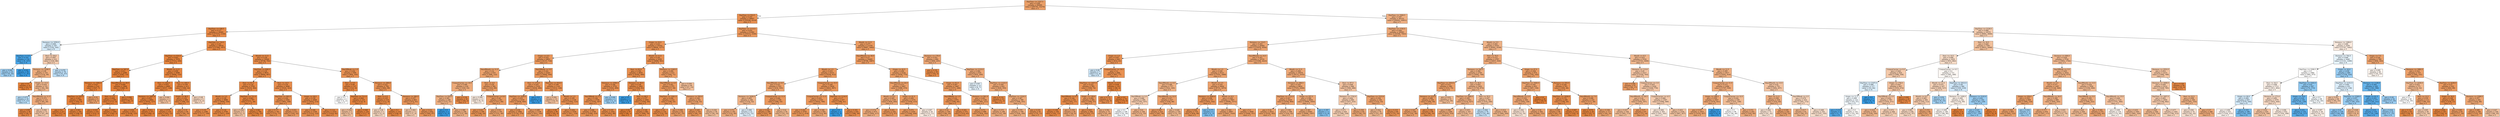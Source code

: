digraph Tree {
node [shape=box, style="filled", color="black"] ;
0 [label="DepTime <= 1327.5\ngini = 0.309\nsamples = 80000\nvalue = [64730, 15270]\nclass = Y", fillcolor="#e58139c3"] ;
1 [label="DepTime <= 914.5\ngini = 0.193\nsamples = 39847\nvalue = [35528, 4319]\nclass = Y", fillcolor="#e58139e0"] ;
0 -> 1 [labeldistance=2.5, labelangle=45, headlabel="True"] ;
2 [label="DepTime <= 436.5\ngini = 0.117\nsamples = 18365\nvalue = [17215, 1150]\nclass = Y", fillcolor="#e58139ee"] ;
1 -> 2 ;
3 [label="Distance <= 1050.0\ngini = 0.494\nsamples = 347\nvalue = [154, 193]\nclass = N", fillcolor="#399de534"] ;
2 -> 3 ;
4 [label="DepTime <= 9.5\ngini = 0.143\nsamples = 116\nvalue = [9, 107]\nclass = N", fillcolor="#399de5ea"] ;
3 -> 4 ;
5 [label="gini = 0.444\nsamples = 24\nvalue = [8, 16]\nclass = N", fillcolor="#399de57f"] ;
4 -> 5 ;
6 [label="gini = 0.022\nsamples = 92\nvalue = [1, 91]\nclass = N", fillcolor="#399de5fc"] ;
4 -> 6 ;
7 [label="Dest <= 28.0\ngini = 0.467\nsamples = 231\nvalue = [145, 86]\nclass = Y", fillcolor="#e5813968"] ;
3 -> 7 ;
8 [label="Distance <= 1228.5\ngini = 0.38\nsamples = 153\nvalue = [114, 39]\nclass = Y", fillcolor="#e58139a8"] ;
7 -> 8 ;
9 [label="gini = 0.0\nsamples = 22\nvalue = [22, 0]\nclass = Y", fillcolor="#e58139ff"] ;
8 -> 9 ;
10 [label="Origin <= 13.5\ngini = 0.418\nsamples = 131\nvalue = [92, 39]\nclass = Y", fillcolor="#e5813993"] ;
8 -> 10 ;
11 [label="gini = 0.475\nsamples = 18\nvalue = [7, 11]\nclass = N", fillcolor="#399de55d"] ;
10 -> 11 ;
12 [label="DayofMonth <= 11.5\ngini = 0.373\nsamples = 113\nvalue = [85, 28]\nclass = Y", fillcolor="#e58139ab"] ;
10 -> 12 ;
13 [label="gini = 0.095\nsamples = 40\nvalue = [38, 2]\nclass = Y", fillcolor="#e58139f2"] ;
12 -> 13 ;
14 [label="gini = 0.459\nsamples = 73\nvalue = [47, 26]\nclass = Y", fillcolor="#e5813972"] ;
12 -> 14 ;
15 [label="gini = 0.479\nsamples = 78\nvalue = [31, 47]\nclass = N", fillcolor="#399de557"] ;
7 -> 15 ;
16 [label="DepTime <= 710.5\ngini = 0.101\nsamples = 18018\nvalue = [17061, 957]\nclass = Y", fillcolor="#e58139f1"] ;
2 -> 16 ;
17 [label="DepTime <= 614.5\ngini = 0.043\nsamples = 7478\nvalue = [7313, 165]\nclass = Y", fillcolor="#e58139f9"] ;
16 -> 17 ;
18 [label="DepTime <= 547.5\ngini = 0.011\nsamples = 2380\nvalue = [2367, 13]\nclass = Y", fillcolor="#e58139fe"] ;
17 -> 18 ;
19 [label="Distance <= 1592.0\ngini = 0.027\nsamples = 514\nvalue = [507, 7]\nclass = Y", fillcolor="#e58139fb"] ;
18 -> 19 ;
20 [label="DepTime <= 535.5\ngini = 0.023\nsamples = 509\nvalue = [503, 6]\nclass = Y", fillcolor="#e58139fc"] ;
19 -> 20 ;
21 [label="gini = 0.0\nsamples = 317\nvalue = [317, 0]\nclass = Y", fillcolor="#e58139ff"] ;
20 -> 21 ;
22 [label="gini = 0.061\nsamples = 192\nvalue = [186, 6]\nclass = Y", fillcolor="#e58139f7"] ;
20 -> 22 ;
23 [label="gini = 0.32\nsamples = 5\nvalue = [4, 1]\nclass = Y", fillcolor="#e58139bf"] ;
19 -> 23 ;
24 [label="DayofMonth <= 29.5\ngini = 0.006\nsamples = 1866\nvalue = [1860, 6]\nclass = Y", fillcolor="#e58139fe"] ;
18 -> 24 ;
25 [label="Dest <= 5.5\ngini = 0.004\nsamples = 1781\nvalue = [1777, 4]\nclass = Y", fillcolor="#e58139fe"] ;
24 -> 25 ;
26 [label="gini = 0.018\nsamples = 216\nvalue = [214, 2]\nclass = Y", fillcolor="#e58139fd"] ;
25 -> 26 ;
27 [label="gini = 0.003\nsamples = 1565\nvalue = [1563, 2]\nclass = Y", fillcolor="#e58139ff"] ;
25 -> 27 ;
28 [label="gini = 0.046\nsamples = 85\nvalue = [83, 2]\nclass = Y", fillcolor="#e58139f9"] ;
24 -> 28 ;
29 [label="Month <= 11.5\ngini = 0.058\nsamples = 5098\nvalue = [4946, 152]\nclass = Y", fillcolor="#e58139f7"] ;
17 -> 29 ;
30 [label="Dest <= 202.0\ngini = 0.053\nsamples = 4685\nvalue = [4557, 128]\nclass = Y", fillcolor="#e58139f8"] ;
29 -> 30 ;
31 [label="Distance <= 1601.0\ngini = 0.053\nsamples = 4682\nvalue = [4555, 127]\nclass = Y", fillcolor="#e58139f8"] ;
30 -> 31 ;
32 [label="gini = 0.056\nsamples = 4311\nvalue = [4186, 125]\nclass = Y", fillcolor="#e58139f7"] ;
31 -> 32 ;
33 [label="gini = 0.011\nsamples = 371\nvalue = [369, 2]\nclass = Y", fillcolor="#e58139fe"] ;
31 -> 33 ;
34 [label="gini = 0.444\nsamples = 3\nvalue = [2, 1]\nclass = Y", fillcolor="#e581397f"] ;
30 -> 34 ;
35 [label="Dest <= 160.5\ngini = 0.109\nsamples = 413\nvalue = [389, 24]\nclass = Y", fillcolor="#e58139ef"] ;
29 -> 35 ;
36 [label="Origin <= 96.5\ngini = 0.102\nsamples = 408\nvalue = [386, 22]\nclass = Y", fillcolor="#e58139f0"] ;
35 -> 36 ;
37 [label="gini = 0.074\nsamples = 314\nvalue = [302, 12]\nclass = Y", fillcolor="#e58139f5"] ;
36 -> 37 ;
38 [label="gini = 0.19\nsamples = 94\nvalue = [84, 10]\nclass = Y", fillcolor="#e58139e1"] ;
36 -> 38 ;
39 [label="gini = 0.48\nsamples = 5\nvalue = [3, 2]\nclass = Y", fillcolor="#e5813955"] ;
35 -> 39 ;
40 [label="Month <= 11.5\ngini = 0.139\nsamples = 10540\nvalue = [9748, 792]\nclass = Y", fillcolor="#e58139ea"] ;
16 -> 40 ;
41 [label="DepTime <= 828.5\ngini = 0.132\nsamples = 9631\nvalue = [8944, 687]\nclass = Y", fillcolor="#e58139eb"] ;
40 -> 41 ;
42 [label="Dest <= 91.5\ngini = 0.118\nsamples = 5783\nvalue = [5419, 364]\nclass = Y", fillcolor="#e58139ee"] ;
41 -> 42 ;
43 [label="Month <= 3.5\ngini = 0.126\nsamples = 4986\nvalue = [4648, 338]\nclass = Y", fillcolor="#e58139ec"] ;
42 -> 43 ;
44 [label="gini = 0.155\nsamples = 1286\nvalue = [1177, 109]\nclass = Y", fillcolor="#e58139e7"] ;
43 -> 44 ;
45 [label="gini = 0.116\nsamples = 3700\nvalue = [3471, 229]\nclass = Y", fillcolor="#e58139ee"] ;
43 -> 45 ;
46 [label="DepTime <= 711.5\ngini = 0.063\nsamples = 797\nvalue = [771, 26]\nclass = Y", fillcolor="#e58139f6"] ;
42 -> 46 ;
47 [label="gini = 0.444\nsamples = 3\nvalue = [2, 1]\nclass = Y", fillcolor="#e581397f"] ;
46 -> 47 ;
48 [label="gini = 0.061\nsamples = 794\nvalue = [769, 25]\nclass = Y", fillcolor="#e58139f7"] ;
46 -> 48 ;
49 [label="Dest <= 14.5\ngini = 0.154\nsamples = 3848\nvalue = [3525, 323]\nclass = Y", fillcolor="#e58139e8"] ;
41 -> 49 ;
50 [label="DepTime <= 903.5\ngini = 0.194\nsamples = 1002\nvalue = [893, 109]\nclass = Y", fillcolor="#e58139e0"] ;
49 -> 50 ;
51 [label="gini = 0.177\nsamples = 787\nvalue = [710, 77]\nclass = Y", fillcolor="#e58139e3"] ;
50 -> 51 ;
52 [label="gini = 0.253\nsamples = 215\nvalue = [183, 32]\nclass = Y", fillcolor="#e58139d2"] ;
50 -> 52 ;
53 [label="Origin <= 28.5\ngini = 0.139\nsamples = 2846\nvalue = [2632, 214]\nclass = Y", fillcolor="#e58139ea"] ;
49 -> 53 ;
54 [label="gini = 0.166\nsamples = 1336\nvalue = [1214, 122]\nclass = Y", fillcolor="#e58139e5"] ;
53 -> 54 ;
55 [label="gini = 0.114\nsamples = 1510\nvalue = [1418, 92]\nclass = Y", fillcolor="#e58139ee"] ;
53 -> 55 ;
56 [label="DayOfWeek <= 1.5\ngini = 0.204\nsamples = 909\nvalue = [804, 105]\nclass = Y", fillcolor="#e58139de"] ;
40 -> 56 ;
57 [label="Dest <= 0.5\ngini = 0.09\nsamples = 127\nvalue = [121, 6]\nclass = Y", fillcolor="#e58139f2"] ;
56 -> 57 ;
58 [label="gini = 0.5\nsamples = 4\nvalue = [2, 2]\nclass = Y", fillcolor="#e5813900"] ;
57 -> 58 ;
59 [label="DepTime <= 711.5\ngini = 0.063\nsamples = 123\nvalue = [119, 4]\nclass = Y", fillcolor="#e58139f6"] ;
57 -> 59 ;
60 [label="gini = 0.444\nsamples = 3\nvalue = [2, 1]\nclass = Y", fillcolor="#e581397f"] ;
59 -> 60 ;
61 [label="gini = 0.049\nsamples = 120\nvalue = [117, 3]\nclass = Y", fillcolor="#e58139f8"] ;
59 -> 61 ;
62 [label="Distance <= 268.0\ngini = 0.221\nsamples = 782\nvalue = [683, 99]\nclass = Y", fillcolor="#e58139da"] ;
56 -> 62 ;
63 [label="Dest <= 0.5\ngini = 0.125\nsamples = 119\nvalue = [111, 8]\nclass = Y", fillcolor="#e58139ed"] ;
62 -> 63 ;
64 [label="gini = 0.48\nsamples = 5\nvalue = [3, 2]\nclass = Y", fillcolor="#e5813955"] ;
63 -> 64 ;
65 [label="gini = 0.1\nsamples = 114\nvalue = [108, 6]\nclass = Y", fillcolor="#e58139f1"] ;
63 -> 65 ;
66 [label="Distance <= 280.5\ngini = 0.237\nsamples = 663\nvalue = [572, 91]\nclass = Y", fillcolor="#e58139d6"] ;
62 -> 66 ;
67 [label="gini = 0.463\nsamples = 11\nvalue = [7, 4]\nclass = Y", fillcolor="#e581396d"] ;
66 -> 67 ;
68 [label="gini = 0.231\nsamples = 652\nvalue = [565, 87]\nclass = Y", fillcolor="#e58139d8"] ;
66 -> 68 ;
69 [label="DepTime <= 1113.5\ngini = 0.252\nsamples = 21482\nvalue = [18313, 3169]\nclass = Y", fillcolor="#e58139d3"] ;
1 -> 69 ;
70 [label="Origin <= 33.5\ngini = 0.221\nsamples = 10103\nvalue = [8826, 1277]\nclass = Y", fillcolor="#e58139da"] ;
69 -> 70 ;
71 [label="Origin <= 0.5\ngini = 0.252\nsamples = 4853\nvalue = [4137, 716]\nclass = Y", fillcolor="#e58139d3"] ;
70 -> 71 ;
72 [label="DayofMonth <= 11.5\ngini = 0.32\nsamples = 610\nvalue = [488, 122]\nclass = Y", fillcolor="#e58139bf"] ;
71 -> 72 ;
73 [label="UniqueCarrier <= 16.5\ngini = 0.368\nsamples = 218\nvalue = [165, 53]\nclass = Y", fillcolor="#e58139ad"] ;
72 -> 73 ;
74 [label="DepTime <= 916.5\ngini = 0.395\nsamples = 188\nvalue = [137, 51]\nclass = Y", fillcolor="#e58139a0"] ;
73 -> 74 ;
75 [label="gini = 0.0\nsamples = 2\nvalue = [0, 2]\nclass = N", fillcolor="#399de5ff"] ;
74 -> 75 ;
76 [label="gini = 0.388\nsamples = 186\nvalue = [137, 49]\nclass = Y", fillcolor="#e58139a4"] ;
74 -> 76 ;
77 [label="gini = 0.124\nsamples = 30\nvalue = [28, 2]\nclass = Y", fillcolor="#e58139ed"] ;
73 -> 77 ;
78 [label="Dest <= 4.0\ngini = 0.29\nsamples = 392\nvalue = [323, 69]\nclass = Y", fillcolor="#e58139c9"] ;
72 -> 78 ;
79 [label="gini = 0.496\nsamples = 11\nvalue = [6, 5]\nclass = Y", fillcolor="#e581392a"] ;
78 -> 79 ;
80 [label="UniqueCarrier <= 6.5\ngini = 0.28\nsamples = 381\nvalue = [317, 64]\nclass = Y", fillcolor="#e58139cc"] ;
78 -> 80 ;
81 [label="gini = 0.221\nsamples = 190\nvalue = [166, 24]\nclass = Y", fillcolor="#e58139da"] ;
80 -> 81 ;
82 [label="gini = 0.331\nsamples = 191\nvalue = [151, 40]\nclass = Y", fillcolor="#e58139bb"] ;
80 -> 82 ;
83 [label="DayOfWeek <= 5.5\ngini = 0.241\nsamples = 4243\nvalue = [3649, 594]\nclass = Y", fillcolor="#e58139d5"] ;
71 -> 83 ;
84 [label="Dest <= 275.0\ngini = 0.255\nsamples = 3102\nvalue = [2636, 466]\nclass = Y", fillcolor="#e58139d2"] ;
83 -> 84 ;
85 [label="DepTime <= 1030.5\ngini = 0.255\nsamples = 3100\nvalue = [2636, 464]\nclass = Y", fillcolor="#e58139d2"] ;
84 -> 85 ;
86 [label="gini = 0.234\nsamples = 1994\nvalue = [1724, 270]\nclass = Y", fillcolor="#e58139d7"] ;
85 -> 86 ;
87 [label="gini = 0.289\nsamples = 1106\nvalue = [912, 194]\nclass = Y", fillcolor="#e58139c9"] ;
85 -> 87 ;
88 [label="gini = 0.0\nsamples = 2\nvalue = [0, 2]\nclass = N", fillcolor="#399de5ff"] ;
84 -> 88 ;
89 [label="DepTime <= 916.5\ngini = 0.199\nsamples = 1141\nvalue = [1013, 128]\nclass = Y", fillcolor="#e58139df"] ;
83 -> 89 ;
90 [label="gini = 0.444\nsamples = 15\nvalue = [10, 5]\nclass = Y", fillcolor="#e581397f"] ;
89 -> 90 ;
91 [label="Month <= 1.5\ngini = 0.195\nsamples = 1126\nvalue = [1003, 123]\nclass = Y", fillcolor="#e58139e0"] ;
89 -> 91 ;
92 [label="gini = 0.08\nsamples = 96\nvalue = [92, 4]\nclass = Y", fillcolor="#e58139f4"] ;
91 -> 92 ;
93 [label="gini = 0.204\nsamples = 1030\nvalue = [911, 119]\nclass = Y", fillcolor="#e58139de"] ;
91 -> 93 ;
94 [label="Month <= 11.5\ngini = 0.191\nsamples = 5250\nvalue = [4689, 561]\nclass = Y", fillcolor="#e58139e0"] ;
70 -> 94 ;
95 [label="Dest <= 62.0\ngini = 0.182\nsamples = 4835\nvalue = [4345, 490]\nclass = Y", fillcolor="#e58139e2"] ;
94 -> 95 ;
96 [label="Distance <= 2594.5\ngini = 0.194\nsamples = 3752\nvalue = [3343, 409]\nclass = Y", fillcolor="#e58139e0"] ;
95 -> 96 ;
97 [label="DayOfWeek <= 5.5\ngini = 0.194\nsamples = 3749\nvalue = [3342, 407]\nclass = Y", fillcolor="#e58139e0"] ;
96 -> 97 ;
98 [label="gini = 0.208\nsamples = 2708\nvalue = [2389, 319]\nclass = Y", fillcolor="#e58139dd"] ;
97 -> 98 ;
99 [label="gini = 0.155\nsamples = 1041\nvalue = [953, 88]\nclass = Y", fillcolor="#e58139e7"] ;
97 -> 99 ;
100 [label="gini = 0.444\nsamples = 3\nvalue = [1, 2]\nclass = N", fillcolor="#399de57f"] ;
96 -> 100 ;
101 [label="Distance <= 30.5\ngini = 0.138\nsamples = 1083\nvalue = [1002, 81]\nclass = Y", fillcolor="#e58139ea"] ;
95 -> 101 ;
102 [label="gini = 0.0\nsamples = 1\nvalue = [0, 1]\nclass = N", fillcolor="#399de5ff"] ;
101 -> 102 ;
103 [label="Dest <= 68.5\ngini = 0.137\nsamples = 1082\nvalue = [1002, 80]\nclass = Y", fillcolor="#e58139eb"] ;
101 -> 103 ;
104 [label="gini = 0.02\nsamples = 97\nvalue = [96, 1]\nclass = Y", fillcolor="#e58139fc"] ;
103 -> 104 ;
105 [label="gini = 0.148\nsamples = 985\nvalue = [906, 79]\nclass = Y", fillcolor="#e58139e9"] ;
103 -> 105 ;
106 [label="Distance <= 1245.5\ngini = 0.284\nsamples = 415\nvalue = [344, 71]\nclass = Y", fillcolor="#e58139ca"] ;
94 -> 106 ;
107 [label="DayOfWeek <= 4.5\ngini = 0.261\nsamples = 375\nvalue = [317, 58]\nclass = Y", fillcolor="#e58139d0"] ;
106 -> 107 ;
108 [label="DepTime <= 1041.5\ngini = 0.206\nsamples = 214\nvalue = [189, 25]\nclass = Y", fillcolor="#e58139dd"] ;
107 -> 108 ;
109 [label="gini = 0.14\nsamples = 132\nvalue = [122, 10]\nclass = Y", fillcolor="#e58139ea"] ;
108 -> 109 ;
110 [label="gini = 0.299\nsamples = 82\nvalue = [67, 15]\nclass = Y", fillcolor="#e58139c6"] ;
108 -> 110 ;
111 [label="Distance <= 593.0\ngini = 0.326\nsamples = 161\nvalue = [128, 33]\nclass = Y", fillcolor="#e58139bd"] ;
107 -> 111 ;
112 [label="gini = 0.245\nsamples = 105\nvalue = [90, 15]\nclass = Y", fillcolor="#e58139d4"] ;
111 -> 112 ;
113 [label="gini = 0.436\nsamples = 56\nvalue = [38, 18]\nclass = Y", fillcolor="#e5813986"] ;
111 -> 113 ;
114 [label="gini = 0.439\nsamples = 40\nvalue = [27, 13]\nclass = Y", fillcolor="#e5813984"] ;
106 -> 114 ;
115 [label="Month <= 11.5\ngini = 0.277\nsamples = 11379\nvalue = [9487, 1892]\nclass = Y", fillcolor="#e58139cc"] ;
69 -> 115 ;
116 [label="DayofMonth <= 18.5\ngini = 0.27\nsamples = 10485\nvalue = [8798, 1687]\nclass = Y", fillcolor="#e58139ce"] ;
115 -> 116 ;
117 [label="Month <= 1.5\ngini = 0.253\nsamples = 6151\nvalue = [5239, 912]\nclass = Y", fillcolor="#e58139d3"] ;
116 -> 117 ;
118 [label="DayofMonth <= 6.5\ngini = 0.321\nsamples = 523\nvalue = [418, 105]\nclass = Y", fillcolor="#e58139bf"] ;
117 -> 118 ;
119 [label="Distance <= 1639.5\ngini = 0.405\nsamples = 184\nvalue = [132, 52]\nclass = Y", fillcolor="#e581399b"] ;
118 -> 119 ;
120 [label="gini = 0.372\nsamples = 162\nvalue = [122, 40]\nclass = Y", fillcolor="#e58139ab"] ;
119 -> 120 ;
121 [label="gini = 0.496\nsamples = 22\nvalue = [10, 12]\nclass = N", fillcolor="#399de52a"] ;
119 -> 121 ;
122 [label="UniqueCarrier <= 11.5\ngini = 0.264\nsamples = 339\nvalue = [286, 53]\nclass = Y", fillcolor="#e58139d0"] ;
118 -> 122 ;
123 [label="gini = 0.228\nsamples = 289\nvalue = [251, 38]\nclass = Y", fillcolor="#e58139d8"] ;
122 -> 123 ;
124 [label="gini = 0.42\nsamples = 50\nvalue = [35, 15]\nclass = Y", fillcolor="#e5813992"] ;
122 -> 124 ;
125 [label="UniqueCarrier <= 15.5\ngini = 0.246\nsamples = 5628\nvalue = [4821, 807]\nclass = Y", fillcolor="#e58139d4"] ;
117 -> 125 ;
126 [label="UniqueCarrier <= 11.5\ngini = 0.252\nsamples = 5191\nvalue = [4425, 766]\nclass = Y", fillcolor="#e58139d3"] ;
125 -> 126 ;
127 [label="gini = 0.243\nsamples = 4787\nvalue = [4111, 676]\nclass = Y", fillcolor="#e58139d5"] ;
126 -> 127 ;
128 [label="gini = 0.346\nsamples = 404\nvalue = [314, 90]\nclass = Y", fillcolor="#e58139b6"] ;
126 -> 128 ;
129 [label="DepTime <= 1114.5\ngini = 0.17\nsamples = 437\nvalue = [396, 41]\nclass = Y", fillcolor="#e58139e5"] ;
125 -> 129 ;
130 [label="gini = 0.0\nsamples = 2\nvalue = [0, 2]\nclass = N", fillcolor="#399de5ff"] ;
129 -> 130 ;
131 [label="gini = 0.163\nsamples = 435\nvalue = [396, 39]\nclass = Y", fillcolor="#e58139e6"] ;
129 -> 131 ;
132 [label="Origin <= 42.5\ngini = 0.294\nsamples = 4334\nvalue = [3559, 775]\nclass = Y", fillcolor="#e58139c7"] ;
116 -> 132 ;
133 [label="DayofMonth <= 24.5\ngini = 0.313\nsamples = 2467\nvalue = [1988, 479]\nclass = Y", fillcolor="#e58139c2"] ;
132 -> 133 ;
134 [label="Month <= 8.5\ngini = 0.345\nsamples = 1193\nvalue = [929, 264]\nclass = Y", fillcolor="#e58139b7"] ;
133 -> 134 ;
135 [label="gini = 0.374\nsamples = 873\nvalue = [656, 217]\nclass = Y", fillcolor="#e58139ab"] ;
134 -> 135 ;
136 [label="gini = 0.251\nsamples = 320\nvalue = [273, 47]\nclass = Y", fillcolor="#e58139d3"] ;
134 -> 136 ;
137 [label="Origin <= 41.5\ngini = 0.281\nsamples = 1274\nvalue = [1059, 215]\nclass = Y", fillcolor="#e58139cb"] ;
133 -> 137 ;
138 [label="gini = 0.273\nsamples = 1250\nvalue = [1046, 204]\nclass = Y", fillcolor="#e58139cd"] ;
137 -> 138 ;
139 [label="gini = 0.497\nsamples = 24\nvalue = [13, 11]\nclass = Y", fillcolor="#e5813927"] ;
137 -> 139 ;
140 [label="Origin <= 61.5\ngini = 0.267\nsamples = 1867\nvalue = [1571, 296]\nclass = Y", fillcolor="#e58139cf"] ;
132 -> 140 ;
141 [label="DayOfWeek <= 1.5\ngini = 0.22\nsamples = 675\nvalue = [590, 85]\nclass = Y", fillcolor="#e58139da"] ;
140 -> 141 ;
142 [label="gini = 0.32\nsamples = 100\nvalue = [80, 20]\nclass = Y", fillcolor="#e58139bf"] ;
141 -> 142 ;
143 [label="gini = 0.201\nsamples = 575\nvalue = [510, 65]\nclass = Y", fillcolor="#e58139de"] ;
141 -> 143 ;
144 [label="Distance <= 941.0\ngini = 0.291\nsamples = 1192\nvalue = [981, 211]\nclass = Y", fillcolor="#e58139c8"] ;
140 -> 144 ;
145 [label="gini = 0.272\nsamples = 996\nvalue = [834, 162]\nclass = Y", fillcolor="#e58139cd"] ;
144 -> 145 ;
146 [label="gini = 0.375\nsamples = 196\nvalue = [147, 49]\nclass = Y", fillcolor="#e58139aa"] ;
144 -> 146 ;
147 [label="Distance <= 178.0\ngini = 0.353\nsamples = 894\nvalue = [689, 205]\nclass = Y", fillcolor="#e58139b3"] ;
115 -> 147 ;
148 [label="gini = 0.155\nsamples = 59\nvalue = [54, 5]\nclass = Y", fillcolor="#e58139e7"] ;
147 -> 148 ;
149 [label="DepTime <= 1115.5\ngini = 0.364\nsamples = 835\nvalue = [635, 200]\nclass = Y", fillcolor="#e58139af"] ;
147 -> 149 ;
150 [label="gini = 0.497\nsamples = 13\nvalue = [6, 7]\nclass = N", fillcolor="#399de524"] ;
149 -> 150 ;
151 [label="DepTime <= 1123.5\ngini = 0.359\nsamples = 822\nvalue = [629, 193]\nclass = Y", fillcolor="#e58139b1"] ;
149 -> 151 ;
152 [label="gini = 0.114\nsamples = 33\nvalue = [31, 2]\nclass = Y", fillcolor="#e58139ef"] ;
151 -> 152 ;
153 [label="DepTime <= 1316.5\ngini = 0.367\nsamples = 789\nvalue = [598, 191]\nclass = Y", fillcolor="#e58139ae"] ;
151 -> 153 ;
154 [label="gini = 0.379\nsamples = 708\nvalue = [528, 180]\nclass = Y", fillcolor="#e58139a8"] ;
153 -> 154 ;
155 [label="gini = 0.235\nsamples = 81\nvalue = [70, 11]\nclass = Y", fillcolor="#e58139d7"] ;
153 -> 155 ;
156 [label="DepTime <= 1926.5\ngini = 0.397\nsamples = 40153\nvalue = [29202, 10951]\nclass = Y", fillcolor="#e581399f"] ;
0 -> 156 [labeldistance=2.5, labelangle=-45, headlabel="False"] ;
157 [label="DepTime <= 1735.5\ngini = 0.363\nsamples = 29583\nvalue = [22540, 7043]\nclass = Y", fillcolor="#e58139af"] ;
156 -> 157 ;
158 [label="Distance <= 114.5\ngini = 0.343\nsamples = 20482\nvalue = [15978, 4504]\nclass = Y", fillcolor="#e58139b7"] ;
157 -> 158 ;
159 [label="Origin <= 1.5\ngini = 0.207\nsamples = 691\nvalue = [610, 81]\nclass = Y", fillcolor="#e58139dd"] ;
158 -> 159 ;
160 [label="gini = 0.49\nsamples = 7\nvalue = [3, 4]\nclass = N", fillcolor="#399de540"] ;
159 -> 160 ;
161 [label="UniqueCarrier <= 18.5\ngini = 0.2\nsamples = 684\nvalue = [607, 77]\nclass = Y", fillcolor="#e58139df"] ;
159 -> 161 ;
162 [label="DepTime <= 1457.5\ngini = 0.222\nsamples = 583\nvalue = [509, 74]\nclass = Y", fillcolor="#e58139da"] ;
161 -> 162 ;
163 [label="DayOfWeek <= 6.5\ngini = 0.144\nsamples = 218\nvalue = [201, 17]\nclass = Y", fillcolor="#e58139e9"] ;
162 -> 163 ;
164 [label="gini = 0.108\nsamples = 192\nvalue = [181, 11]\nclass = Y", fillcolor="#e58139f0"] ;
163 -> 164 ;
165 [label="gini = 0.355\nsamples = 26\nvalue = [20, 6]\nclass = Y", fillcolor="#e58139b3"] ;
163 -> 165 ;
166 [label="Origin <= 138.0\ngini = 0.264\nsamples = 365\nvalue = [308, 57]\nclass = Y", fillcolor="#e58139d0"] ;
162 -> 166 ;
167 [label="gini = 0.223\nsamples = 290\nvalue = [253, 37]\nclass = Y", fillcolor="#e58139da"] ;
166 -> 167 ;
168 [label="gini = 0.391\nsamples = 75\nvalue = [55, 20]\nclass = Y", fillcolor="#e58139a2"] ;
166 -> 168 ;
169 [label="Month <= 5.5\ngini = 0.058\nsamples = 101\nvalue = [98, 3]\nclass = Y", fillcolor="#e58139f7"] ;
161 -> 169 ;
170 [label="gini = 0.175\nsamples = 31\nvalue = [28, 3]\nclass = Y", fillcolor="#e58139e4"] ;
169 -> 170 ;
171 [label="gini = 0.0\nsamples = 70\nvalue = [70, 0]\nclass = Y", fillcolor="#e58139ff"] ;
169 -> 171 ;
172 [label="DayofMonth <= 14.5\ngini = 0.347\nsamples = 19791\nvalue = [15368, 4423]\nclass = Y", fillcolor="#e58139b6"] ;
158 -> 172 ;
173 [label="Month <= 1.5\ngini = 0.326\nsamples = 9121\nvalue = [7253, 1868]\nclass = Y", fillcolor="#e58139bd"] ;
172 -> 173 ;
174 [label="DayofMonth <= 6.5\ngini = 0.396\nsamples = 717\nvalue = [522, 195]\nclass = Y", fillcolor="#e58139a0"] ;
173 -> 174 ;
175 [label="DayOfWeek <= 2.5\ngini = 0.466\nsamples = 290\nvalue = [183, 107]\nclass = Y", fillcolor="#e581396a"] ;
174 -> 175 ;
176 [label="gini = 0.5\nsamples = 106\nvalue = [52, 54]\nclass = N", fillcolor="#399de509"] ;
175 -> 176 ;
177 [label="gini = 0.41\nsamples = 184\nvalue = [131, 53]\nclass = Y", fillcolor="#e5813998"] ;
175 -> 177 ;
178 [label="DayofMonth <= 12.5\ngini = 0.327\nsamples = 427\nvalue = [339, 88]\nclass = Y", fillcolor="#e58139bd"] ;
174 -> 178 ;
179 [label="gini = 0.287\nsamples = 323\nvalue = [267, 56]\nclass = Y", fillcolor="#e58139ca"] ;
178 -> 179 ;
180 [label="gini = 0.426\nsamples = 104\nvalue = [72, 32]\nclass = Y", fillcolor="#e581398e"] ;
178 -> 180 ;
181 [label="Month <= 2.5\ngini = 0.319\nsamples = 8404\nvalue = [6731, 1673]\nclass = Y", fillcolor="#e58139c0"] ;
173 -> 181 ;
182 [label="Distance <= 2640.0\ngini = 0.238\nsamples = 737\nvalue = [635, 102]\nclass = Y", fillcolor="#e58139d6"] ;
181 -> 182 ;
183 [label="gini = 0.234\nsamples = 733\nvalue = [634, 99]\nclass = Y", fillcolor="#e58139d7"] ;
182 -> 183 ;
184 [label="gini = 0.375\nsamples = 4\nvalue = [1, 3]\nclass = N", fillcolor="#399de5aa"] ;
182 -> 184 ;
185 [label="Month <= 8.5\ngini = 0.326\nsamples = 7667\nvalue = [6096, 1571]\nclass = Y", fillcolor="#e58139bd"] ;
181 -> 185 ;
186 [label="gini = 0.342\nsamples = 4667\nvalue = [3647, 1020]\nclass = Y", fillcolor="#e58139b8"] ;
185 -> 186 ;
187 [label="gini = 0.3\nsamples = 3000\nvalue = [2449, 551]\nclass = Y", fillcolor="#e58139c6"] ;
185 -> 187 ;
188 [label="Month <= 11.5\ngini = 0.364\nsamples = 10670\nvalue = [8115, 2555]\nclass = Y", fillcolor="#e58139af"] ;
172 -> 188 ;
189 [label="Distance <= 394.5\ngini = 0.355\nsamples = 9824\nvalue = [7555, 2269]\nclass = Y", fillcolor="#e58139b2"] ;
188 -> 189 ;
190 [label="DepTime <= 1712.5\ngini = 0.327\nsamples = 3220\nvalue = [2556, 664]\nclass = Y", fillcolor="#e58139bd"] ;
189 -> 190 ;
191 [label="gini = 0.32\nsamples = 2914\nvalue = [2332, 582]\nclass = Y", fillcolor="#e58139bf"] ;
190 -> 191 ;
192 [label="gini = 0.392\nsamples = 306\nvalue = [224, 82]\nclass = Y", fillcolor="#e58139a2"] ;
190 -> 192 ;
193 [label="Origin <= 257.5\ngini = 0.368\nsamples = 6604\nvalue = [4999, 1605]\nclass = Y", fillcolor="#e58139ad"] ;
189 -> 193 ;
194 [label="gini = 0.367\nsamples = 6593\nvalue = [4996, 1597]\nclass = Y", fillcolor="#e58139ad"] ;
193 -> 194 ;
195 [label="gini = 0.397\nsamples = 11\nvalue = [3, 8]\nclass = N", fillcolor="#399de59f"] ;
193 -> 195 ;
196 [label="Dest <= 87.5\ngini = 0.448\nsamples = 846\nvalue = [560, 286]\nclass = Y", fillcolor="#e581397d"] ;
188 -> 196 ;
197 [label="Distance <= 1742.0\ngini = 0.464\nsamples = 690\nvalue = [437, 253]\nclass = Y", fillcolor="#e581396b"] ;
196 -> 197 ;
198 [label="gini = 0.471\nsamples = 626\nvalue = [388, 238]\nclass = Y", fillcolor="#e5813963"] ;
197 -> 198 ;
199 [label="gini = 0.359\nsamples = 64\nvalue = [49, 15]\nclass = Y", fillcolor="#e58139b1"] ;
197 -> 199 ;
200 [label="DepTime <= 1515.0\ngini = 0.334\nsamples = 156\nvalue = [123, 33]\nclass = Y", fillcolor="#e58139bb"] ;
196 -> 200 ;
201 [label="gini = 0.422\nsamples = 76\nvalue = [53, 23]\nclass = Y", fillcolor="#e5813990"] ;
200 -> 201 ;
202 [label="gini = 0.219\nsamples = 80\nvalue = [70, 10]\nclass = Y", fillcolor="#e58139db"] ;
200 -> 202 ;
203 [label="Month <= 5.5\ngini = 0.402\nsamples = 9101\nvalue = [6562, 2539]\nclass = Y", fillcolor="#e581399c"] ;
157 -> 203 ;
204 [label="Dest <= 70.5\ngini = 0.372\nsamples = 3767\nvalue = [2837, 930]\nclass = Y", fillcolor="#e58139ab"] ;
203 -> 204 ;
205 [label="Distance <= 242.5\ngini = 0.392\nsamples = 2793\nvalue = [2045, 748]\nclass = Y", fillcolor="#e58139a2"] ;
204 -> 205 ;
206 [label="DepTime <= 1910.5\ngini = 0.311\nsamples = 390\nvalue = [315, 75]\nclass = Y", fillcolor="#e58139c2"] ;
205 -> 206 ;
207 [label="Distance <= 215.5\ngini = 0.288\nsamples = 339\nvalue = [280, 59]\nclass = Y", fillcolor="#e58139c9"] ;
206 -> 207 ;
208 [label="gini = 0.325\nsamples = 240\nvalue = [191, 49]\nclass = Y", fillcolor="#e58139be"] ;
207 -> 208 ;
209 [label="gini = 0.182\nsamples = 99\nvalue = [89, 10]\nclass = Y", fillcolor="#e58139e2"] ;
207 -> 209 ;
210 [label="gini = 0.431\nsamples = 51\nvalue = [35, 16]\nclass = Y", fillcolor="#e581398a"] ;
206 -> 210 ;
211 [label="Dest <= 34.5\ngini = 0.403\nsamples = 2403\nvalue = [1730, 673]\nclass = Y", fillcolor="#e581399c"] ;
205 -> 211 ;
212 [label="DepTime <= 1900.5\ngini = 0.385\nsamples = 1641\nvalue = [1214, 427]\nclass = Y", fillcolor="#e58139a5"] ;
211 -> 212 ;
213 [label="gini = 0.369\nsamples = 1294\nvalue = [978, 316]\nclass = Y", fillcolor="#e58139ad"] ;
212 -> 213 ;
214 [label="gini = 0.435\nsamples = 347\nvalue = [236, 111]\nclass = Y", fillcolor="#e5813987"] ;
212 -> 214 ;
215 [label="Dest <= 35.5\ngini = 0.437\nsamples = 762\nvalue = [516, 246]\nclass = Y", fillcolor="#e5813985"] ;
211 -> 215 ;
216 [label="gini = 0.484\nsamples = 78\nvalue = [32, 46]\nclass = N", fillcolor="#399de54e"] ;
215 -> 216 ;
217 [label="gini = 0.414\nsamples = 684\nvalue = [484, 200]\nclass = Y", fillcolor="#e5813996"] ;
215 -> 217 ;
218 [label="Origin <= 47.5\ngini = 0.304\nsamples = 974\nvalue = [792, 182]\nclass = Y", fillcolor="#e58139c4"] ;
204 -> 218 ;
219 [label="DepTime <= 1920.5\ngini = 0.341\nsamples = 623\nvalue = [487, 136]\nclass = Y", fillcolor="#e58139b8"] ;
218 -> 219 ;
220 [label="DayofMonth <= 2.5\ngini = 0.353\nsamples = 594\nvalue = [458, 136]\nclass = Y", fillcolor="#e58139b3"] ;
219 -> 220 ;
221 [label="gini = 0.492\nsamples = 32\nvalue = [18, 14]\nclass = Y", fillcolor="#e5813939"] ;
220 -> 221 ;
222 [label="gini = 0.34\nsamples = 562\nvalue = [440, 122]\nclass = Y", fillcolor="#e58139b8"] ;
220 -> 222 ;
223 [label="gini = 0.0\nsamples = 29\nvalue = [29, 0]\nclass = Y", fillcolor="#e58139ff"] ;
219 -> 223 ;
224 [label="Distance <= 555.5\ngini = 0.228\nsamples = 351\nvalue = [305, 46]\nclass = Y", fillcolor="#e58139d9"] ;
218 -> 224 ;
225 [label="DepTime <= 1839.0\ngini = 0.174\nsamples = 208\nvalue = [188, 20]\nclass = Y", fillcolor="#e58139e4"] ;
224 -> 225 ;
226 [label="gini = 0.259\nsamples = 98\nvalue = [83, 15]\nclass = Y", fillcolor="#e58139d1"] ;
225 -> 226 ;
227 [label="gini = 0.087\nsamples = 110\nvalue = [105, 5]\nclass = Y", fillcolor="#e58139f3"] ;
225 -> 227 ;
228 [label="DayofMonth <= 7.5\ngini = 0.298\nsamples = 143\nvalue = [117, 26]\nclass = Y", fillcolor="#e58139c6"] ;
224 -> 228 ;
229 [label="gini = 0.074\nsamples = 26\nvalue = [25, 1]\nclass = Y", fillcolor="#e58139f5"] ;
228 -> 229 ;
230 [label="gini = 0.336\nsamples = 117\nvalue = [92, 25]\nclass = Y", fillcolor="#e58139ba"] ;
228 -> 230 ;
231 [label="Month <= 8.5\ngini = 0.421\nsamples = 5334\nvalue = [3725, 1609]\nclass = Y", fillcolor="#e5813991"] ;
203 -> 231 ;
232 [label="Distance <= 113.0\ngini = 0.45\nsamples = 2317\nvalue = [1524, 793]\nclass = Y", fillcolor="#e581397a"] ;
231 -> 232 ;
233 [label="gini = 0.289\nsamples = 97\nvalue = [80, 17]\nclass = Y", fillcolor="#e58139c9"] ;
232 -> 233 ;
234 [label="UniqueCarrier <= 3.5\ngini = 0.455\nsamples = 2220\nvalue = [1444, 776]\nclass = Y", fillcolor="#e5813976"] ;
232 -> 234 ;
235 [label="DayofMonth <= 26.5\ngini = 0.42\nsamples = 623\nvalue = [436, 187]\nclass = Y", fillcolor="#e5813992"] ;
234 -> 235 ;
236 [label="gini = 0.437\nsamples = 536\nvalue = [363, 173]\nclass = Y", fillcolor="#e5813985"] ;
235 -> 236 ;
237 [label="gini = 0.27\nsamples = 87\nvalue = [73, 14]\nclass = Y", fillcolor="#e58139ce"] ;
235 -> 237 ;
238 [label="UniqueCarrier <= 4.5\ngini = 0.466\nsamples = 1597\nvalue = [1008, 589]\nclass = Y", fillcolor="#e581396a"] ;
234 -> 238 ;
239 [label="gini = 0.494\nsamples = 363\nvalue = [201, 162]\nclass = Y", fillcolor="#e5813931"] ;
238 -> 239 ;
240 [label="gini = 0.453\nsamples = 1234\nvalue = [807, 427]\nclass = Y", fillcolor="#e5813978"] ;
238 -> 240 ;
241 [label="Month <= 11.5\ngini = 0.395\nsamples = 3017\nvalue = [2201, 816]\nclass = Y", fillcolor="#e58139a0"] ;
231 -> 241 ;
242 [label="UniqueCarrier <= 11.5\ngini = 0.372\nsamples = 2266\nvalue = [1707, 559]\nclass = Y", fillcolor="#e58139ab"] ;
241 -> 242 ;
243 [label="Origin <= 246.5\ngini = 0.359\nsamples = 1927\nvalue = [1476, 451]\nclass = Y", fillcolor="#e58139b1"] ;
242 -> 243 ;
244 [label="gini = 0.357\nsamples = 1923\nvalue = [1476, 447]\nclass = Y", fillcolor="#e58139b2"] ;
243 -> 244 ;
245 [label="gini = 0.0\nsamples = 4\nvalue = [0, 4]\nclass = N", fillcolor="#399de5ff"] ;
243 -> 245 ;
246 [label="UniqueCarrier <= 12.5\ngini = 0.434\nsamples = 339\nvalue = [231, 108]\nclass = Y", fillcolor="#e5813988"] ;
242 -> 246 ;
247 [label="gini = 0.5\nsamples = 96\nvalue = [48, 48]\nclass = Y", fillcolor="#e5813900"] ;
246 -> 247 ;
248 [label="gini = 0.372\nsamples = 243\nvalue = [183, 60]\nclass = Y", fillcolor="#e58139ab"] ;
246 -> 248 ;
249 [label="DayofMonth <= 13.5\ngini = 0.45\nsamples = 751\nvalue = [494, 257]\nclass = Y", fillcolor="#e581397a"] ;
241 -> 249 ;
250 [label="Dest <= 11.5\ngini = 0.392\nsamples = 318\nvalue = [233, 85]\nclass = Y", fillcolor="#e58139a2"] ;
249 -> 250 ;
251 [label="gini = 0.492\nsamples = 73\nvalue = [41, 32]\nclass = Y", fillcolor="#e5813938"] ;
250 -> 251 ;
252 [label="gini = 0.339\nsamples = 245\nvalue = [192, 53]\nclass = Y", fillcolor="#e58139b9"] ;
250 -> 252 ;
253 [label="DayOfWeek <= 2.5\ngini = 0.479\nsamples = 433\nvalue = [261, 172]\nclass = Y", fillcolor="#e5813957"] ;
249 -> 253 ;
254 [label="gini = 0.417\nsamples = 91\nvalue = [64, 27]\nclass = Y", fillcolor="#e5813993"] ;
253 -> 254 ;
255 [label="gini = 0.488\nsamples = 342\nvalue = [197, 145]\nclass = Y", fillcolor="#e5813943"] ;
253 -> 255 ;
256 [label="DepTime <= 2129.5\ngini = 0.466\nsamples = 10570\nvalue = [6662, 3908]\nclass = Y", fillcolor="#e5813969"] ;
156 -> 256 ;
257 [label="Dest <= 16.5\ngini = 0.444\nsamples = 7361\nvalue = [4915, 2446]\nclass = Y", fillcolor="#e5813980"] ;
256 -> 257 ;
258 [label="Dest <= 10.5\ngini = 0.486\nsamples = 1635\nvalue = [953, 682]\nclass = Y", fillcolor="#e5813949"] ;
257 -> 258 ;
259 [label="UniqueCarrier <= 0.5\ngini = 0.463\nsamples = 924\nvalue = [588, 336]\nclass = Y", fillcolor="#e581396d"] ;
258 -> 259 ;
260 [label="DepTime <= 2107.0\ngini = 0.496\nsamples = 117\nvalue = [53, 64]\nclass = N", fillcolor="#399de52c"] ;
259 -> 260 ;
261 [label="Origin <= 11.5\ngini = 0.499\nsamples = 110\nvalue = [53, 57]\nclass = N", fillcolor="#399de512"] ;
260 -> 261 ;
262 [label="gini = 0.219\nsamples = 8\nvalue = [1, 7]\nclass = N", fillcolor="#399de5db"] ;
261 -> 262 ;
263 [label="gini = 0.5\nsamples = 102\nvalue = [52, 50]\nclass = Y", fillcolor="#e581390a"] ;
261 -> 263 ;
264 [label="gini = 0.0\nsamples = 7\nvalue = [0, 7]\nclass = N", fillcolor="#399de5ff"] ;
260 -> 264 ;
265 [label="Origin <= 176.5\ngini = 0.447\nsamples = 807\nvalue = [535, 272]\nclass = Y", fillcolor="#e581397d"] ;
259 -> 265 ;
266 [label="DayOfWeek <= 3.5\ngini = 0.452\nsamples = 787\nvalue = [516, 271]\nclass = Y", fillcolor="#e5813979"] ;
265 -> 266 ;
267 [label="gini = 0.416\nsamples = 339\nvalue = [239, 100]\nclass = Y", fillcolor="#e5813994"] ;
266 -> 267 ;
268 [label="gini = 0.472\nsamples = 448\nvalue = [277, 171]\nclass = Y", fillcolor="#e5813962"] ;
266 -> 268 ;
269 [label="gini = 0.095\nsamples = 20\nvalue = [19, 1]\nclass = Y", fillcolor="#e58139f2"] ;
265 -> 269 ;
270 [label="UniqueCarrier <= 6.5\ngini = 0.5\nsamples = 711\nvalue = [365, 346]\nclass = Y", fillcolor="#e581390d"] ;
258 -> 270 ;
271 [label="Month <= 11.5\ngini = 0.475\nsamples = 327\nvalue = [200, 127]\nclass = Y", fillcolor="#e581395d"] ;
270 -> 271 ;
272 [label="Month <= 8.5\ngini = 0.465\nsamples = 304\nvalue = [192, 112]\nclass = Y", fillcolor="#e581396a"] ;
271 -> 272 ;
273 [label="gini = 0.483\nsamples = 238\nvalue = [141, 97]\nclass = Y", fillcolor="#e5813950"] ;
272 -> 273 ;
274 [label="gini = 0.351\nsamples = 66\nvalue = [51, 15]\nclass = Y", fillcolor="#e58139b4"] ;
272 -> 274 ;
275 [label="gini = 0.454\nsamples = 23\nvalue = [8, 15]\nclass = N", fillcolor="#399de577"] ;
271 -> 275 ;
276 [label="DepTime <= 2013.5\ngini = 0.49\nsamples = 384\nvalue = [165, 219]\nclass = N", fillcolor="#399de53f"] ;
270 -> 276 ;
277 [label="Distance <= 1408.0\ngini = 0.498\nsamples = 192\nvalue = [102, 90]\nclass = Y", fillcolor="#e581391e"] ;
276 -> 277 ;
278 [label="gini = 0.499\nsamples = 186\nvalue = [96, 90]\nclass = Y", fillcolor="#e5813910"] ;
277 -> 278 ;
279 [label="gini = 0.0\nsamples = 6\nvalue = [6, 0]\nclass = Y", fillcolor="#e58139ff"] ;
277 -> 279 ;
280 [label="Distance <= 2143.0\ngini = 0.441\nsamples = 192\nvalue = [63, 129]\nclass = N", fillcolor="#399de582"] ;
276 -> 280 ;
281 [label="gini = 0.425\nsamples = 186\nvalue = [57, 129]\nclass = N", fillcolor="#399de58e"] ;
280 -> 281 ;
282 [label="gini = 0.0\nsamples = 6\nvalue = [6, 0]\nclass = Y", fillcolor="#e58139ff"] ;
280 -> 282 ;
283 [label="Distance <= 606.0\ngini = 0.426\nsamples = 5726\nvalue = [3962, 1764]\nclass = Y", fillcolor="#e581398d"] ;
257 -> 283 ;
284 [label="DayOfWeek <= 3.5\ngini = 0.405\nsamples = 3453\nvalue = [2478, 975]\nclass = Y", fillcolor="#e581399b"] ;
283 -> 284 ;
285 [label="Month <= 5.5\ngini = 0.371\nsamples = 1497\nvalue = [1128, 369]\nclass = Y", fillcolor="#e58139ac"] ;
284 -> 285 ;
286 [label="Origin <= 256.0\ngini = 0.325\nsamples = 608\nvalue = [484, 124]\nclass = Y", fillcolor="#e58139be"] ;
285 -> 286 ;
287 [label="gini = 0.322\nsamples = 605\nvalue = [483, 122]\nclass = Y", fillcolor="#e58139bf"] ;
286 -> 287 ;
288 [label="gini = 0.444\nsamples = 3\nvalue = [1, 2]\nclass = N", fillcolor="#399de57f"] ;
286 -> 288 ;
289 [label="DayofMonth <= 24.5\ngini = 0.399\nsamples = 889\nvalue = [644, 245]\nclass = Y", fillcolor="#e581399e"] ;
285 -> 289 ;
290 [label="gini = 0.377\nsamples = 678\nvalue = [507, 171]\nclass = Y", fillcolor="#e58139a9"] ;
289 -> 290 ;
291 [label="gini = 0.455\nsamples = 211\nvalue = [137, 74]\nclass = Y", fillcolor="#e5813975"] ;
289 -> 291 ;
292 [label="DayofMonth <= 13.5\ngini = 0.428\nsamples = 1956\nvalue = [1350, 606]\nclass = Y", fillcolor="#e581398d"] ;
284 -> 292 ;
293 [label="DayOfWeek <= 5.5\ngini = 0.395\nsamples = 821\nvalue = [599, 222]\nclass = Y", fillcolor="#e58139a0"] ;
292 -> 293 ;
294 [label="gini = 0.429\nsamples = 446\nvalue = [307, 139]\nclass = Y", fillcolor="#e581398c"] ;
293 -> 294 ;
295 [label="gini = 0.345\nsamples = 375\nvalue = [292, 83]\nclass = Y", fillcolor="#e58139b7"] ;
293 -> 295 ;
296 [label="DayofMonth <= 15.5\ngini = 0.448\nsamples = 1135\nvalue = [751, 384]\nclass = Y", fillcolor="#e581397d"] ;
292 -> 296 ;
297 [label="gini = 0.499\nsamples = 134\nvalue = [70, 64]\nclass = Y", fillcolor="#e5813916"] ;
296 -> 297 ;
298 [label="gini = 0.435\nsamples = 1001\nvalue = [681, 320]\nclass = Y", fillcolor="#e5813987"] ;
296 -> 298 ;
299 [label="Distance <= 2553.5\ngini = 0.453\nsamples = 2273\nvalue = [1484, 789]\nclass = Y", fillcolor="#e5813977"] ;
283 -> 299 ;
300 [label="Distance <= 1608.5\ngini = 0.458\nsamples = 2214\nvalue = [1429, 785]\nclass = Y", fillcolor="#e5813973"] ;
299 -> 300 ;
301 [label="DepTime <= 1957.5\ngini = 0.465\nsamples = 1850\nvalue = [1168, 682]\nclass = Y", fillcolor="#e581396a"] ;
300 -> 301 ;
302 [label="gini = 0.428\nsamples = 548\nvalue = [378, 170]\nclass = Y", fillcolor="#e581398c"] ;
301 -> 302 ;
303 [label="gini = 0.477\nsamples = 1302\nvalue = [790, 512]\nclass = Y", fillcolor="#e581395a"] ;
301 -> 303 ;
304 [label="Dest <= 22.5\ngini = 0.406\nsamples = 364\nvalue = [261, 103]\nclass = Y", fillcolor="#e581399a"] ;
300 -> 304 ;
305 [label="gini = 0.491\nsamples = 74\nvalue = [42, 32]\nclass = Y", fillcolor="#e581393d"] ;
304 -> 305 ;
306 [label="gini = 0.37\nsamples = 290\nvalue = [219, 71]\nclass = Y", fillcolor="#e58139ac"] ;
304 -> 306 ;
307 [label="gini = 0.126\nsamples = 59\nvalue = [55, 4]\nclass = Y", fillcolor="#e58139ec"] ;
299 -> 307 ;
308 [label="Distance <= 1486.0\ngini = 0.496\nsamples = 3209\nvalue = [1747, 1462]\nclass = Y", fillcolor="#e581392a"] ;
256 -> 308 ;
309 [label="Distance <= 702.5\ngini = 0.498\nsamples = 2440\nvalue = [1141, 1299]\nclass = N", fillcolor="#399de51f"] ;
308 -> 309 ;
310 [label="DepTime <= 2306.5\ngini = 0.5\nsamples = 1960\nvalue = [985, 975]\nclass = Y", fillcolor="#e5813903"] ;
309 -> 310 ;
311 [label="Dest <= 44.5\ngini = 0.498\nsamples = 1713\nvalue = [911, 802]\nclass = Y", fillcolor="#e581391f"] ;
310 -> 311 ;
312 [label="Origin <= 40.0\ngini = 0.492\nsamples = 637\nvalue = [279, 358]\nclass = N", fillcolor="#399de538"] ;
311 -> 312 ;
313 [label="gini = 0.499\nsamples = 451\nvalue = [236, 215]\nclass = Y", fillcolor="#e5813917"] ;
312 -> 313 ;
314 [label="gini = 0.355\nsamples = 186\nvalue = [43, 143]\nclass = N", fillcolor="#399de5b2"] ;
312 -> 314 ;
315 [label="Distance <= 273.0\ngini = 0.485\nsamples = 1076\nvalue = [632, 444]\nclass = Y", fillcolor="#e581394c"] ;
311 -> 315 ;
316 [label="gini = 0.452\nsamples = 424\nvalue = [278, 146]\nclass = Y", fillcolor="#e5813979"] ;
315 -> 316 ;
317 [label="gini = 0.496\nsamples = 652\nvalue = [354, 298]\nclass = Y", fillcolor="#e5813928"] ;
315 -> 317 ;
318 [label="DepTime <= 2343.5\ngini = 0.42\nsamples = 247\nvalue = [74, 173]\nclass = N", fillcolor="#399de592"] ;
310 -> 318 ;
319 [label="Origin <= 79.0\ngini = 0.319\nsamples = 161\nvalue = [32, 129]\nclass = N", fillcolor="#399de5c0"] ;
318 -> 319 ;
320 [label="gini = 0.231\nsamples = 135\nvalue = [18, 117]\nclass = N", fillcolor="#399de5d8"] ;
319 -> 320 ;
321 [label="gini = 0.497\nsamples = 26\nvalue = [14, 12]\nclass = Y", fillcolor="#e5813924"] ;
319 -> 321 ;
322 [label="gini = 0.5\nsamples = 86\nvalue = [42, 44]\nclass = N", fillcolor="#399de50c"] ;
318 -> 322 ;
323 [label="Origin <= 20.0\ngini = 0.439\nsamples = 480\nvalue = [156, 324]\nclass = N", fillcolor="#399de584"] ;
309 -> 323 ;
324 [label="DepTime <= 2151.5\ngini = 0.495\nsamples = 251\nvalue = [113, 138]\nclass = N", fillcolor="#399de52e"] ;
323 -> 324 ;
325 [label="gini = 0.457\nsamples = 99\nvalue = [64, 35]\nclass = Y", fillcolor="#e5813974"] ;
324 -> 325 ;
326 [label="DepTime <= 2348.0\ngini = 0.437\nsamples = 152\nvalue = [49, 103]\nclass = N", fillcolor="#399de586"] ;
324 -> 326 ;
327 [label="gini = 0.41\nsamples = 139\nvalue = [40, 99]\nclass = N", fillcolor="#399de598"] ;
326 -> 327 ;
328 [label="gini = 0.426\nsamples = 13\nvalue = [9, 4]\nclass = Y", fillcolor="#e581398e"] ;
326 -> 328 ;
329 [label="Distance <= 1128.0\ngini = 0.305\nsamples = 229\nvalue = [43, 186]\nclass = N", fillcolor="#399de5c4"] ;
323 -> 329 ;
330 [label="Origin <= 81.5\ngini = 0.251\nsamples = 177\nvalue = [26, 151]\nclass = N", fillcolor="#399de5d3"] ;
329 -> 330 ;
331 [label="gini = 0.215\nsamples = 155\nvalue = [19, 136]\nclass = N", fillcolor="#399de5db"] ;
330 -> 331 ;
332 [label="gini = 0.434\nsamples = 22\nvalue = [7, 15]\nclass = N", fillcolor="#399de588"] ;
330 -> 332 ;
333 [label="gini = 0.44\nsamples = 52\nvalue = [17, 35]\nclass = N", fillcolor="#399de583"] ;
329 -> 333 ;
334 [label="Origin <= 7.5\ngini = 0.334\nsamples = 769\nvalue = [606, 163]\nclass = Y", fillcolor="#e58139ba"] ;
308 -> 334 ;
335 [label="gini = 0.499\nsamples = 46\nvalue = [24, 22]\nclass = Y", fillcolor="#e5813915"] ;
334 -> 335 ;
336 [label="Distance <= 1882.5\ngini = 0.314\nsamples = 723\nvalue = [582, 141]\nclass = Y", fillcolor="#e58139c1"] ;
334 -> 336 ;
337 [label="DepTime <= 2236.0\ngini = 0.423\nsamples = 171\nvalue = [119, 52]\nclass = Y", fillcolor="#e5813990"] ;
336 -> 337 ;
338 [label="gini = 0.5\nsamples = 60\nvalue = [30, 30]\nclass = Y", fillcolor="#e5813900"] ;
337 -> 338 ;
339 [label="Dest <= 12.5\ngini = 0.318\nsamples = 111\nvalue = [89, 22]\nclass = Y", fillcolor="#e58139c0"] ;
337 -> 339 ;
340 [label="gini = 0.121\nsamples = 62\nvalue = [58, 4]\nclass = Y", fillcolor="#e58139ed"] ;
339 -> 340 ;
341 [label="gini = 0.465\nsamples = 49\nvalue = [31, 18]\nclass = Y", fillcolor="#e581396b"] ;
339 -> 341 ;
342 [label="DepTime <= 2238.5\ngini = 0.27\nsamples = 552\nvalue = [463, 89]\nclass = Y", fillcolor="#e58139ce"] ;
336 -> 342 ;
343 [label="Origin <= 34.5\ngini = 0.148\nsamples = 260\nvalue = [239, 21]\nclass = Y", fillcolor="#e58139e9"] ;
342 -> 343 ;
344 [label="gini = 0.058\nsamples = 167\nvalue = [162, 5]\nclass = Y", fillcolor="#e58139f7"] ;
343 -> 344 ;
345 [label="gini = 0.285\nsamples = 93\nvalue = [77, 16]\nclass = Y", fillcolor="#e58139ca"] ;
343 -> 345 ;
346 [label="Distance <= 2399.5\ngini = 0.357\nsamples = 292\nvalue = [224, 68]\nclass = Y", fillcolor="#e58139b2"] ;
342 -> 346 ;
347 [label="gini = 0.289\nsamples = 188\nvalue = [155, 33]\nclass = Y", fillcolor="#e58139c9"] ;
346 -> 347 ;
348 [label="gini = 0.447\nsamples = 104\nvalue = [69, 35]\nclass = Y", fillcolor="#e581397e"] ;
346 -> 348 ;
}